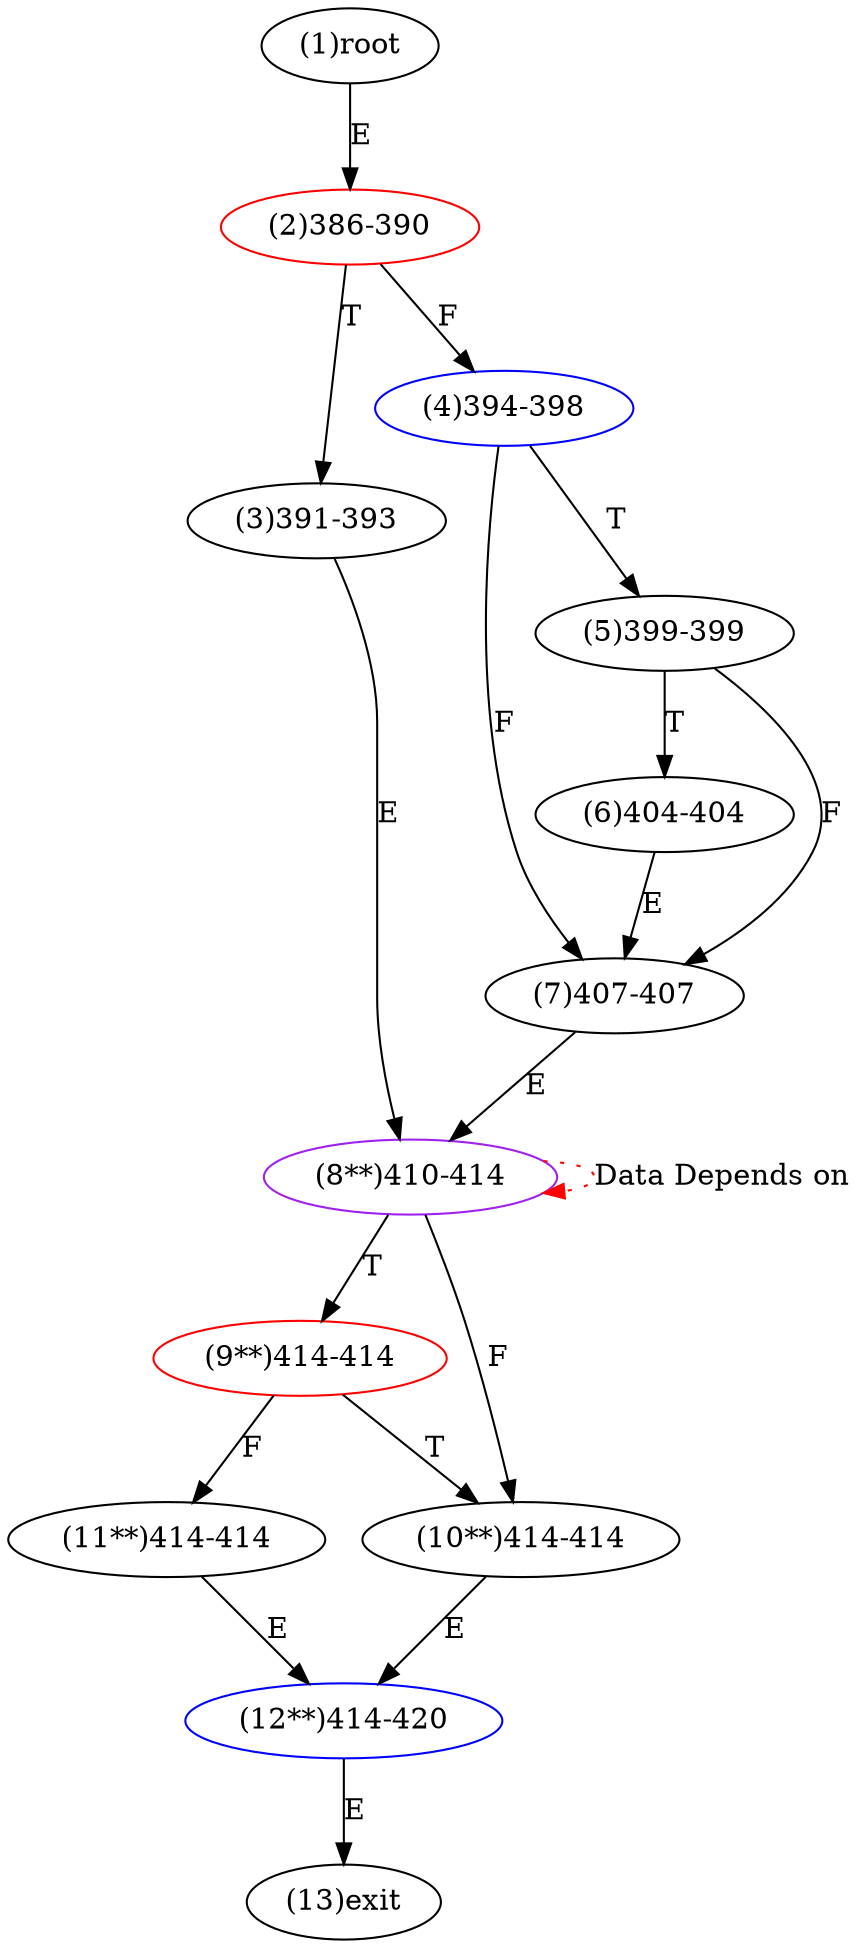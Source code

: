 digraph "" { 
1[ label="(1)root"];
2[ label="(2)386-390",color=red];
3[ label="(3)391-393"];
4[ label="(4)394-398",color=blue];
5[ label="(5)399-399"];
6[ label="(6)404-404"];
7[ label="(7)407-407"];
8[ label="(8**)410-414",color=purple];
9[ label="(9**)414-414",color=red];
10[ label="(10**)414-414"];
11[ label="(11**)414-414"];
12[ label="(12**)414-420",color=blue];
13[ label="(13)exit"];
1->2[ label="E"];
2->4[ label="F"];
2->3[ label="T"];
3->8[ label="E"];
4->7[ label="F"];
4->5[ label="T"];
5->7[ label="F"];
5->6[ label="T"];
6->7[ label="E"];
7->8[ label="E"];
8->10[ label="F"];
8->9[ label="T"];
9->11[ label="F"];
9->10[ label="T"];
10->12[ label="E"];
11->12[ label="E"];
12->13[ label="E"];
8->8[ color="red" label="Data Depends on" style = dotted ];
}